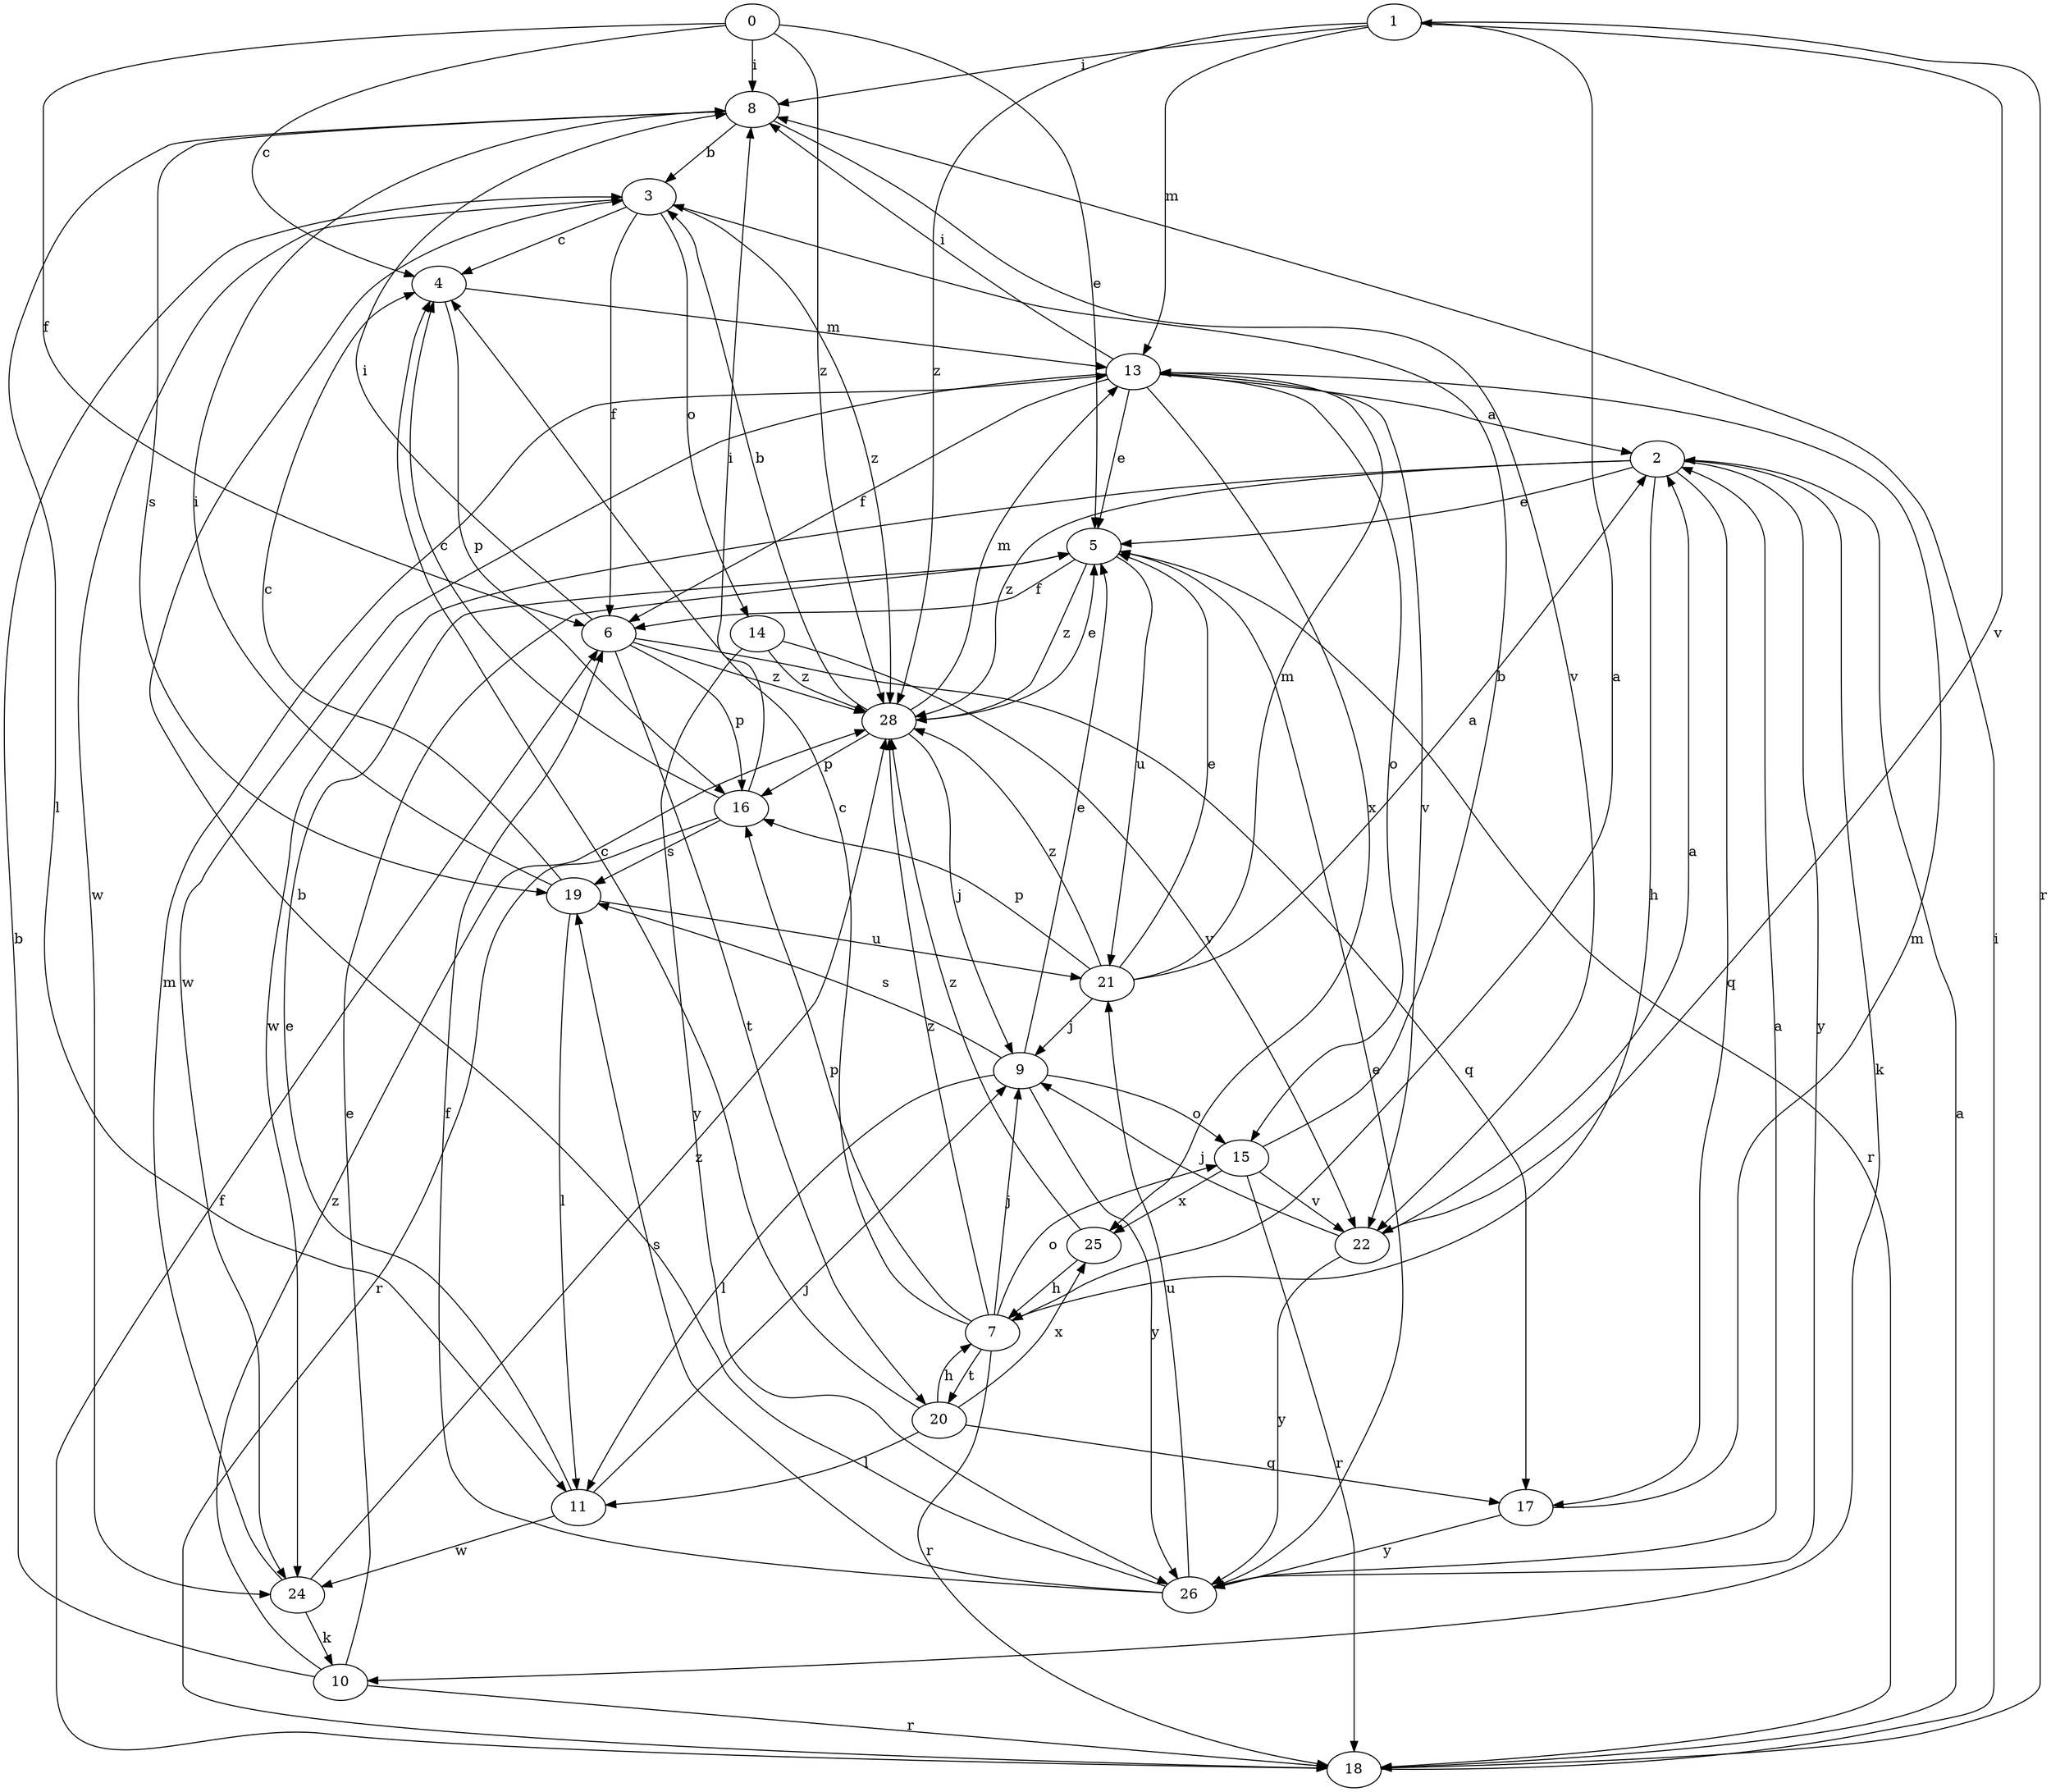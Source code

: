 strict digraph  {
1;
2;
3;
4;
5;
6;
7;
8;
9;
10;
11;
13;
14;
15;
16;
17;
18;
0;
19;
20;
21;
22;
24;
25;
26;
28;
1 -> 8  [label=i];
1 -> 13  [label=m];
1 -> 18  [label=r];
1 -> 22  [label=v];
1 -> 28  [label=z];
2 -> 5  [label=e];
2 -> 7  [label=h];
2 -> 10  [label=k];
2 -> 17  [label=q];
2 -> 24  [label=w];
2 -> 26  [label=y];
2 -> 28  [label=z];
3 -> 4  [label=c];
3 -> 6  [label=f];
3 -> 14  [label=o];
3 -> 24  [label=w];
3 -> 28  [label=z];
4 -> 13  [label=m];
4 -> 16  [label=p];
5 -> 6  [label=f];
5 -> 18  [label=r];
5 -> 21  [label=u];
5 -> 28  [label=z];
6 -> 8  [label=i];
6 -> 16  [label=p];
6 -> 17  [label=q];
6 -> 20  [label=t];
6 -> 28  [label=z];
7 -> 1  [label=a];
7 -> 4  [label=c];
7 -> 9  [label=j];
7 -> 15  [label=o];
7 -> 16  [label=p];
7 -> 18  [label=r];
7 -> 20  [label=t];
7 -> 28  [label=z];
8 -> 3  [label=b];
8 -> 11  [label=l];
8 -> 19  [label=s];
8 -> 22  [label=v];
9 -> 5  [label=e];
9 -> 11  [label=l];
9 -> 15  [label=o];
9 -> 19  [label=s];
9 -> 26  [label=y];
10 -> 3  [label=b];
10 -> 5  [label=e];
10 -> 18  [label=r];
10 -> 28  [label=z];
11 -> 5  [label=e];
11 -> 9  [label=j];
11 -> 24  [label=w];
13 -> 2  [label=a];
13 -> 5  [label=e];
13 -> 6  [label=f];
13 -> 8  [label=i];
13 -> 15  [label=o];
13 -> 22  [label=v];
13 -> 24  [label=w];
13 -> 25  [label=x];
14 -> 22  [label=v];
14 -> 26  [label=y];
14 -> 28  [label=z];
15 -> 3  [label=b];
15 -> 18  [label=r];
15 -> 22  [label=v];
15 -> 25  [label=x];
16 -> 4  [label=c];
16 -> 8  [label=i];
16 -> 18  [label=r];
16 -> 19  [label=s];
17 -> 13  [label=m];
17 -> 26  [label=y];
18 -> 2  [label=a];
18 -> 6  [label=f];
18 -> 8  [label=i];
0 -> 4  [label=c];
0 -> 5  [label=e];
0 -> 6  [label=f];
0 -> 8  [label=i];
0 -> 28  [label=z];
19 -> 4  [label=c];
19 -> 8  [label=i];
19 -> 11  [label=l];
19 -> 21  [label=u];
20 -> 4  [label=c];
20 -> 7  [label=h];
20 -> 11  [label=l];
20 -> 17  [label=q];
20 -> 25  [label=x];
21 -> 2  [label=a];
21 -> 5  [label=e];
21 -> 9  [label=j];
21 -> 13  [label=m];
21 -> 16  [label=p];
21 -> 28  [label=z];
22 -> 2  [label=a];
22 -> 9  [label=j];
22 -> 26  [label=y];
24 -> 10  [label=k];
24 -> 13  [label=m];
24 -> 28  [label=z];
25 -> 7  [label=h];
25 -> 28  [label=z];
26 -> 2  [label=a];
26 -> 3  [label=b];
26 -> 5  [label=e];
26 -> 6  [label=f];
26 -> 19  [label=s];
26 -> 21  [label=u];
28 -> 3  [label=b];
28 -> 5  [label=e];
28 -> 9  [label=j];
28 -> 13  [label=m];
28 -> 16  [label=p];
}
